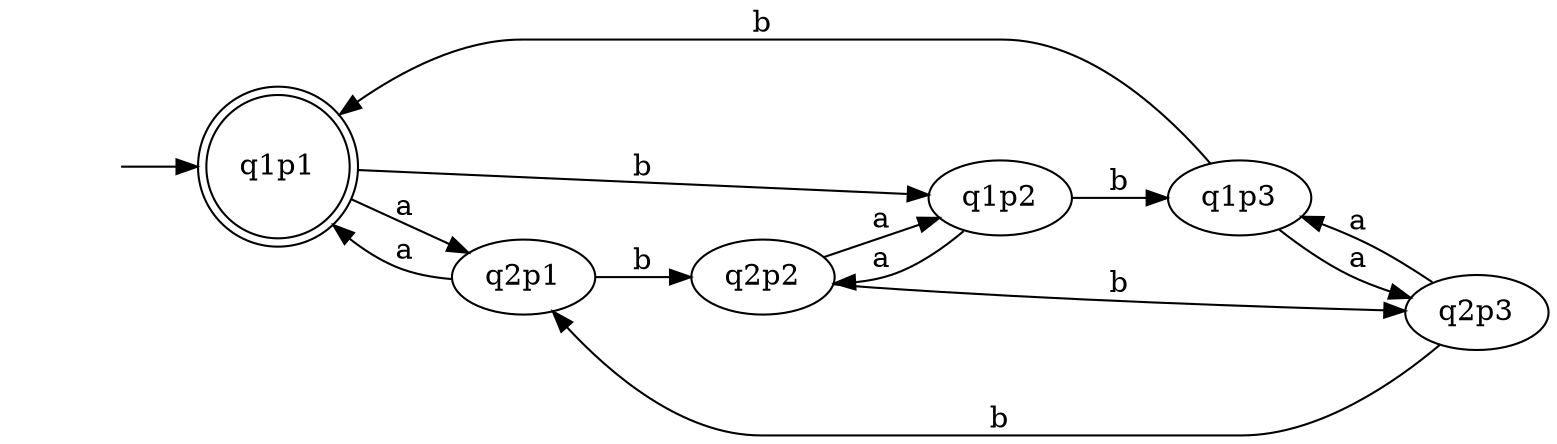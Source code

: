 digraph {
    rankdir = LR
    "" [shape = none]
    q1p1 [shape = "doublecircle"]
    "" -> q1p1
    q1p1 -> q2p1 [label = "a"]
    q1p1 -> q1p2 [label = "b"]
    q1p2 -> q2p2 [label = "a"]
    q1p2 -> q1p3 [label = "b"]
    q1p3 -> q2p3 [label = "a"]
    q1p3 -> q1p1 [label = "b"]
    q2p1 -> q1p1 [label = "a"]
    q2p1 -> q2p2 [label = "b"]
    q2p2 -> q1p2 [label = "a"]
    q2p2 -> q2p3 [label = "b"]
    q2p3 -> q1p3 [label = "a"]
    q2p3 -> q2p1 [label = "b"]
}